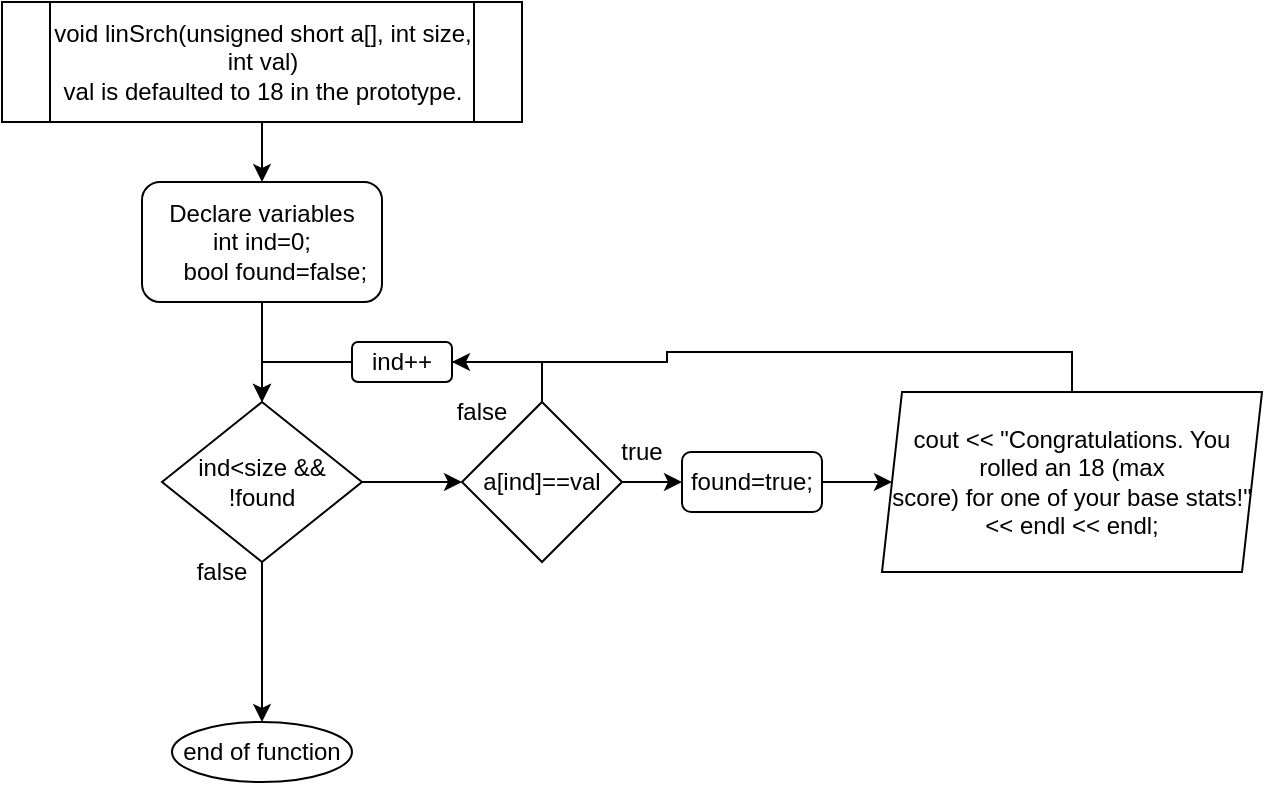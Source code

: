 <mxfile version="20.8.17" type="device"><diagram name="Page-1" id="w_1qtEncfdPeSp-_KotG"><mxGraphModel dx="1050" dy="581" grid="1" gridSize="10" guides="1" tooltips="1" connect="1" arrows="1" fold="1" page="1" pageScale="1" pageWidth="850" pageHeight="1100" math="0" shadow="0"><root><mxCell id="0"/><mxCell id="1" parent="0"/><mxCell id="ByDkhQtSGc68I_nrfeGu-3" style="edgeStyle=orthogonalEdgeStyle;rounded=0;orthogonalLoop=1;jettySize=auto;html=1;exitX=0.5;exitY=1;exitDx=0;exitDy=0;entryX=0.5;entryY=0;entryDx=0;entryDy=0;" edge="1" parent="1" source="ByDkhQtSGc68I_nrfeGu-1" target="ByDkhQtSGc68I_nrfeGu-2"><mxGeometry relative="1" as="geometry"/></mxCell><mxCell id="ByDkhQtSGc68I_nrfeGu-1" value="void linSrch(unsigned short a[], int size, int val)&lt;br&gt;val is defaulted to 18 in the prototype." style="shape=process;whiteSpace=wrap;html=1;backgroundOutline=1;size=0.091;" vertex="1" parent="1"><mxGeometry x="40" y="40" width="260" height="60" as="geometry"/></mxCell><mxCell id="ByDkhQtSGc68I_nrfeGu-5" style="edgeStyle=orthogonalEdgeStyle;rounded=0;orthogonalLoop=1;jettySize=auto;html=1;exitX=0.5;exitY=1;exitDx=0;exitDy=0;entryX=0.5;entryY=0;entryDx=0;entryDy=0;" edge="1" parent="1" source="ByDkhQtSGc68I_nrfeGu-2" target="ByDkhQtSGc68I_nrfeGu-4"><mxGeometry relative="1" as="geometry"/></mxCell><mxCell id="ByDkhQtSGc68I_nrfeGu-2" value="Declare variables&lt;br&gt;&lt;div&gt;int ind=0;&lt;/div&gt;&lt;div&gt;&amp;nbsp; &amp;nbsp; bool found=false;&lt;/div&gt;" style="rounded=1;whiteSpace=wrap;html=1;" vertex="1" parent="1"><mxGeometry x="110" y="130" width="120" height="60" as="geometry"/></mxCell><mxCell id="ByDkhQtSGc68I_nrfeGu-7" style="edgeStyle=orthogonalEdgeStyle;rounded=0;orthogonalLoop=1;jettySize=auto;html=1;exitX=1;exitY=0.5;exitDx=0;exitDy=0;entryX=0;entryY=0.5;entryDx=0;entryDy=0;" edge="1" parent="1" source="ByDkhQtSGc68I_nrfeGu-4" target="ByDkhQtSGc68I_nrfeGu-6"><mxGeometry relative="1" as="geometry"/></mxCell><mxCell id="ByDkhQtSGc68I_nrfeGu-8" style="edgeStyle=orthogonalEdgeStyle;rounded=0;orthogonalLoop=1;jettySize=auto;html=1;exitX=0.5;exitY=1;exitDx=0;exitDy=0;" edge="1" parent="1" source="ByDkhQtSGc68I_nrfeGu-4"><mxGeometry relative="1" as="geometry"><mxPoint x="170" y="400" as="targetPoint"/></mxGeometry></mxCell><mxCell id="ByDkhQtSGc68I_nrfeGu-4" value="ind&amp;lt;size &amp;amp;&amp;amp; !found" style="rhombus;whiteSpace=wrap;html=1;" vertex="1" parent="1"><mxGeometry x="120" y="240" width="100" height="80" as="geometry"/></mxCell><mxCell id="ByDkhQtSGc68I_nrfeGu-17" style="edgeStyle=orthogonalEdgeStyle;rounded=0;orthogonalLoop=1;jettySize=auto;html=1;exitX=1;exitY=0.5;exitDx=0;exitDy=0;entryX=0;entryY=0.5;entryDx=0;entryDy=0;" edge="1" parent="1" source="ByDkhQtSGc68I_nrfeGu-6" target="ByDkhQtSGc68I_nrfeGu-15"><mxGeometry relative="1" as="geometry"/></mxCell><mxCell id="ByDkhQtSGc68I_nrfeGu-18" style="edgeStyle=orthogonalEdgeStyle;rounded=0;orthogonalLoop=1;jettySize=auto;html=1;exitX=0.5;exitY=0;exitDx=0;exitDy=0;entryX=0.5;entryY=0;entryDx=0;entryDy=0;" edge="1" parent="1" source="ByDkhQtSGc68I_nrfeGu-6" target="ByDkhQtSGc68I_nrfeGu-4"><mxGeometry relative="1" as="geometry"/></mxCell><mxCell id="ByDkhQtSGc68I_nrfeGu-6" value="a[ind]==val" style="rhombus;whiteSpace=wrap;html=1;" vertex="1" parent="1"><mxGeometry x="270" y="240" width="80" height="80" as="geometry"/></mxCell><mxCell id="ByDkhQtSGc68I_nrfeGu-9" value="false" style="text;html=1;strokeColor=none;fillColor=none;align=center;verticalAlign=middle;whiteSpace=wrap;rounded=0;" vertex="1" parent="1"><mxGeometry x="120" y="310" width="60" height="30" as="geometry"/></mxCell><mxCell id="ByDkhQtSGc68I_nrfeGu-10" value="end of function" style="ellipse;whiteSpace=wrap;html=1;" vertex="1" parent="1"><mxGeometry x="125" y="400" width="90" height="30" as="geometry"/></mxCell><mxCell id="ByDkhQtSGc68I_nrfeGu-13" value="true" style="text;html=1;strokeColor=none;fillColor=none;align=center;verticalAlign=middle;whiteSpace=wrap;rounded=0;" vertex="1" parent="1"><mxGeometry x="330" y="250" width="60" height="30" as="geometry"/></mxCell><mxCell id="ByDkhQtSGc68I_nrfeGu-23" style="edgeStyle=orthogonalEdgeStyle;rounded=0;orthogonalLoop=1;jettySize=auto;html=1;exitX=1;exitY=0.5;exitDx=0;exitDy=0;entryX=0;entryY=0.5;entryDx=0;entryDy=0;" edge="1" parent="1" source="ByDkhQtSGc68I_nrfeGu-15" target="ByDkhQtSGc68I_nrfeGu-22"><mxGeometry relative="1" as="geometry"/></mxCell><mxCell id="ByDkhQtSGc68I_nrfeGu-15" value="found=true;" style="rounded=1;whiteSpace=wrap;html=1;" vertex="1" parent="1"><mxGeometry x="380" y="265" width="70" height="30" as="geometry"/></mxCell><mxCell id="ByDkhQtSGc68I_nrfeGu-19" value="false" style="text;html=1;strokeColor=none;fillColor=none;align=center;verticalAlign=middle;whiteSpace=wrap;rounded=0;" vertex="1" parent="1"><mxGeometry x="250" y="230" width="60" height="30" as="geometry"/></mxCell><mxCell id="ByDkhQtSGc68I_nrfeGu-21" value="ind++" style="rounded=1;whiteSpace=wrap;html=1;" vertex="1" parent="1"><mxGeometry x="215" y="210" width="50" height="20" as="geometry"/></mxCell><mxCell id="ByDkhQtSGc68I_nrfeGu-24" style="edgeStyle=orthogonalEdgeStyle;rounded=0;orthogonalLoop=1;jettySize=auto;html=1;exitX=0.5;exitY=0;exitDx=0;exitDy=0;entryX=1;entryY=0.5;entryDx=0;entryDy=0;" edge="1" parent="1" source="ByDkhQtSGc68I_nrfeGu-22" target="ByDkhQtSGc68I_nrfeGu-21"><mxGeometry relative="1" as="geometry"/></mxCell><mxCell id="ByDkhQtSGc68I_nrfeGu-22" value="cout &amp;lt;&amp;lt; &quot;Congratulations. You rolled an 18 (max &lt;br&gt;score) for one of your base stats!&quot; &amp;lt;&amp;lt; endl &amp;lt;&amp;lt; endl;" style="shape=parallelogram;perimeter=parallelogramPerimeter;whiteSpace=wrap;html=1;fixedSize=1;size=10;" vertex="1" parent="1"><mxGeometry x="480" y="235" width="190" height="90" as="geometry"/></mxCell></root></mxGraphModel></diagram></mxfile>